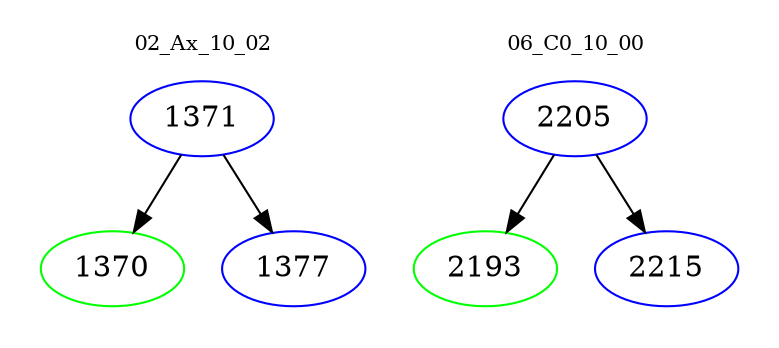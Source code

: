 digraph{
subgraph cluster_0 {
color = white
label = "02_Ax_10_02";
fontsize=10;
T0_1371 [label="1371", color="blue"]
T0_1371 -> T0_1370 [color="black"]
T0_1370 [label="1370", color="green"]
T0_1371 -> T0_1377 [color="black"]
T0_1377 [label="1377", color="blue"]
}
subgraph cluster_1 {
color = white
label = "06_C0_10_00";
fontsize=10;
T1_2205 [label="2205", color="blue"]
T1_2205 -> T1_2193 [color="black"]
T1_2193 [label="2193", color="green"]
T1_2205 -> T1_2215 [color="black"]
T1_2215 [label="2215", color="blue"]
}
}
